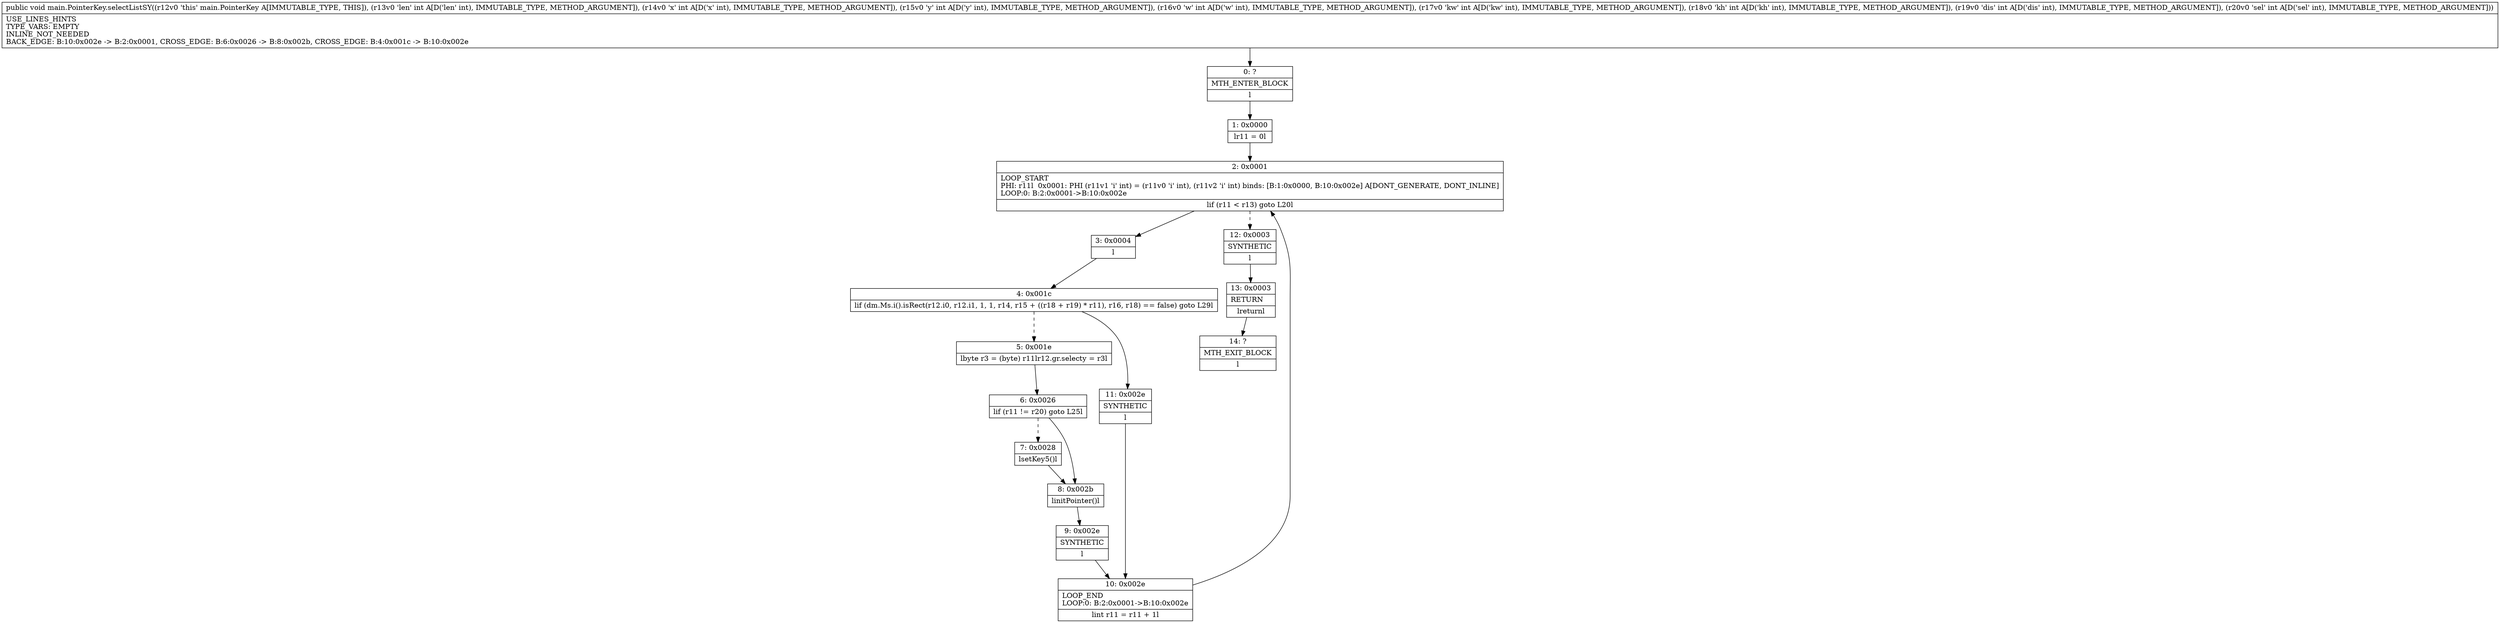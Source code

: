 digraph "CFG formain.PointerKey.selectListSY(IIIIIIII)V" {
Node_0 [shape=record,label="{0\:\ ?|MTH_ENTER_BLOCK\l|l}"];
Node_1 [shape=record,label="{1\:\ 0x0000|lr11 = 0l}"];
Node_2 [shape=record,label="{2\:\ 0x0001|LOOP_START\lPHI: r11l  0x0001: PHI (r11v1 'i' int) = (r11v0 'i' int), (r11v2 'i' int) binds: [B:1:0x0000, B:10:0x002e] A[DONT_GENERATE, DONT_INLINE]\lLOOP:0: B:2:0x0001\-\>B:10:0x002e\l|lif (r11 \< r13) goto L20l}"];
Node_3 [shape=record,label="{3\:\ 0x0004|l}"];
Node_4 [shape=record,label="{4\:\ 0x001c|lif (dm.Ms.i().isRect(r12.i0, r12.i1, 1, 1, r14, r15 + ((r18 + r19) * r11), r16, r18) == false) goto L29l}"];
Node_5 [shape=record,label="{5\:\ 0x001e|lbyte r3 = (byte) r11lr12.gr.selecty = r3l}"];
Node_6 [shape=record,label="{6\:\ 0x0026|lif (r11 != r20) goto L25l}"];
Node_7 [shape=record,label="{7\:\ 0x0028|lsetKey5()l}"];
Node_8 [shape=record,label="{8\:\ 0x002b|linitPointer()l}"];
Node_9 [shape=record,label="{9\:\ 0x002e|SYNTHETIC\l|l}"];
Node_10 [shape=record,label="{10\:\ 0x002e|LOOP_END\lLOOP:0: B:2:0x0001\-\>B:10:0x002e\l|lint r11 = r11 + 1l}"];
Node_11 [shape=record,label="{11\:\ 0x002e|SYNTHETIC\l|l}"];
Node_12 [shape=record,label="{12\:\ 0x0003|SYNTHETIC\l|l}"];
Node_13 [shape=record,label="{13\:\ 0x0003|RETURN\l|lreturnl}"];
Node_14 [shape=record,label="{14\:\ ?|MTH_EXIT_BLOCK\l|l}"];
MethodNode[shape=record,label="{public void main.PointerKey.selectListSY((r12v0 'this' main.PointerKey A[IMMUTABLE_TYPE, THIS]), (r13v0 'len' int A[D('len' int), IMMUTABLE_TYPE, METHOD_ARGUMENT]), (r14v0 'x' int A[D('x' int), IMMUTABLE_TYPE, METHOD_ARGUMENT]), (r15v0 'y' int A[D('y' int), IMMUTABLE_TYPE, METHOD_ARGUMENT]), (r16v0 'w' int A[D('w' int), IMMUTABLE_TYPE, METHOD_ARGUMENT]), (r17v0 'kw' int A[D('kw' int), IMMUTABLE_TYPE, METHOD_ARGUMENT]), (r18v0 'kh' int A[D('kh' int), IMMUTABLE_TYPE, METHOD_ARGUMENT]), (r19v0 'dis' int A[D('dis' int), IMMUTABLE_TYPE, METHOD_ARGUMENT]), (r20v0 'sel' int A[D('sel' int), IMMUTABLE_TYPE, METHOD_ARGUMENT]))  | USE_LINES_HINTS\lTYPE_VARS: EMPTY\lINLINE_NOT_NEEDED\lBACK_EDGE: B:10:0x002e \-\> B:2:0x0001, CROSS_EDGE: B:6:0x0026 \-\> B:8:0x002b, CROSS_EDGE: B:4:0x001c \-\> B:10:0x002e\l}"];
MethodNode -> Node_0;
Node_0 -> Node_1;
Node_1 -> Node_2;
Node_2 -> Node_3;
Node_2 -> Node_12[style=dashed];
Node_3 -> Node_4;
Node_4 -> Node_5[style=dashed];
Node_4 -> Node_11;
Node_5 -> Node_6;
Node_6 -> Node_7[style=dashed];
Node_6 -> Node_8;
Node_7 -> Node_8;
Node_8 -> Node_9;
Node_9 -> Node_10;
Node_10 -> Node_2;
Node_11 -> Node_10;
Node_12 -> Node_13;
Node_13 -> Node_14;
}

